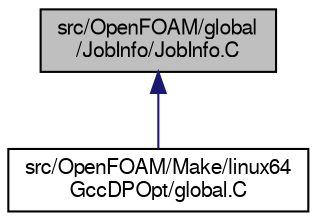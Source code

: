 digraph "src/OpenFOAM/global/JobInfo/JobInfo.C"
{
  bgcolor="transparent";
  edge [fontname="FreeSans",fontsize="10",labelfontname="FreeSans",labelfontsize="10"];
  node [fontname="FreeSans",fontsize="10",shape=record];
  Node98 [label="src/OpenFOAM/global\l/JobInfo/JobInfo.C",height=0.2,width=0.4,color="black", fillcolor="grey75", style="filled", fontcolor="black"];
  Node98 -> Node99 [dir="back",color="midnightblue",fontsize="10",style="solid",fontname="FreeSans"];
  Node99 [label="src/OpenFOAM/Make/linux64\lGccDPOpt/global.C",height=0.2,width=0.4,color="black",URL="$a10511.html",tooltip="Define the globals used in the OpenFOAM library. It is important that these are constructed in the ap..."];
}
